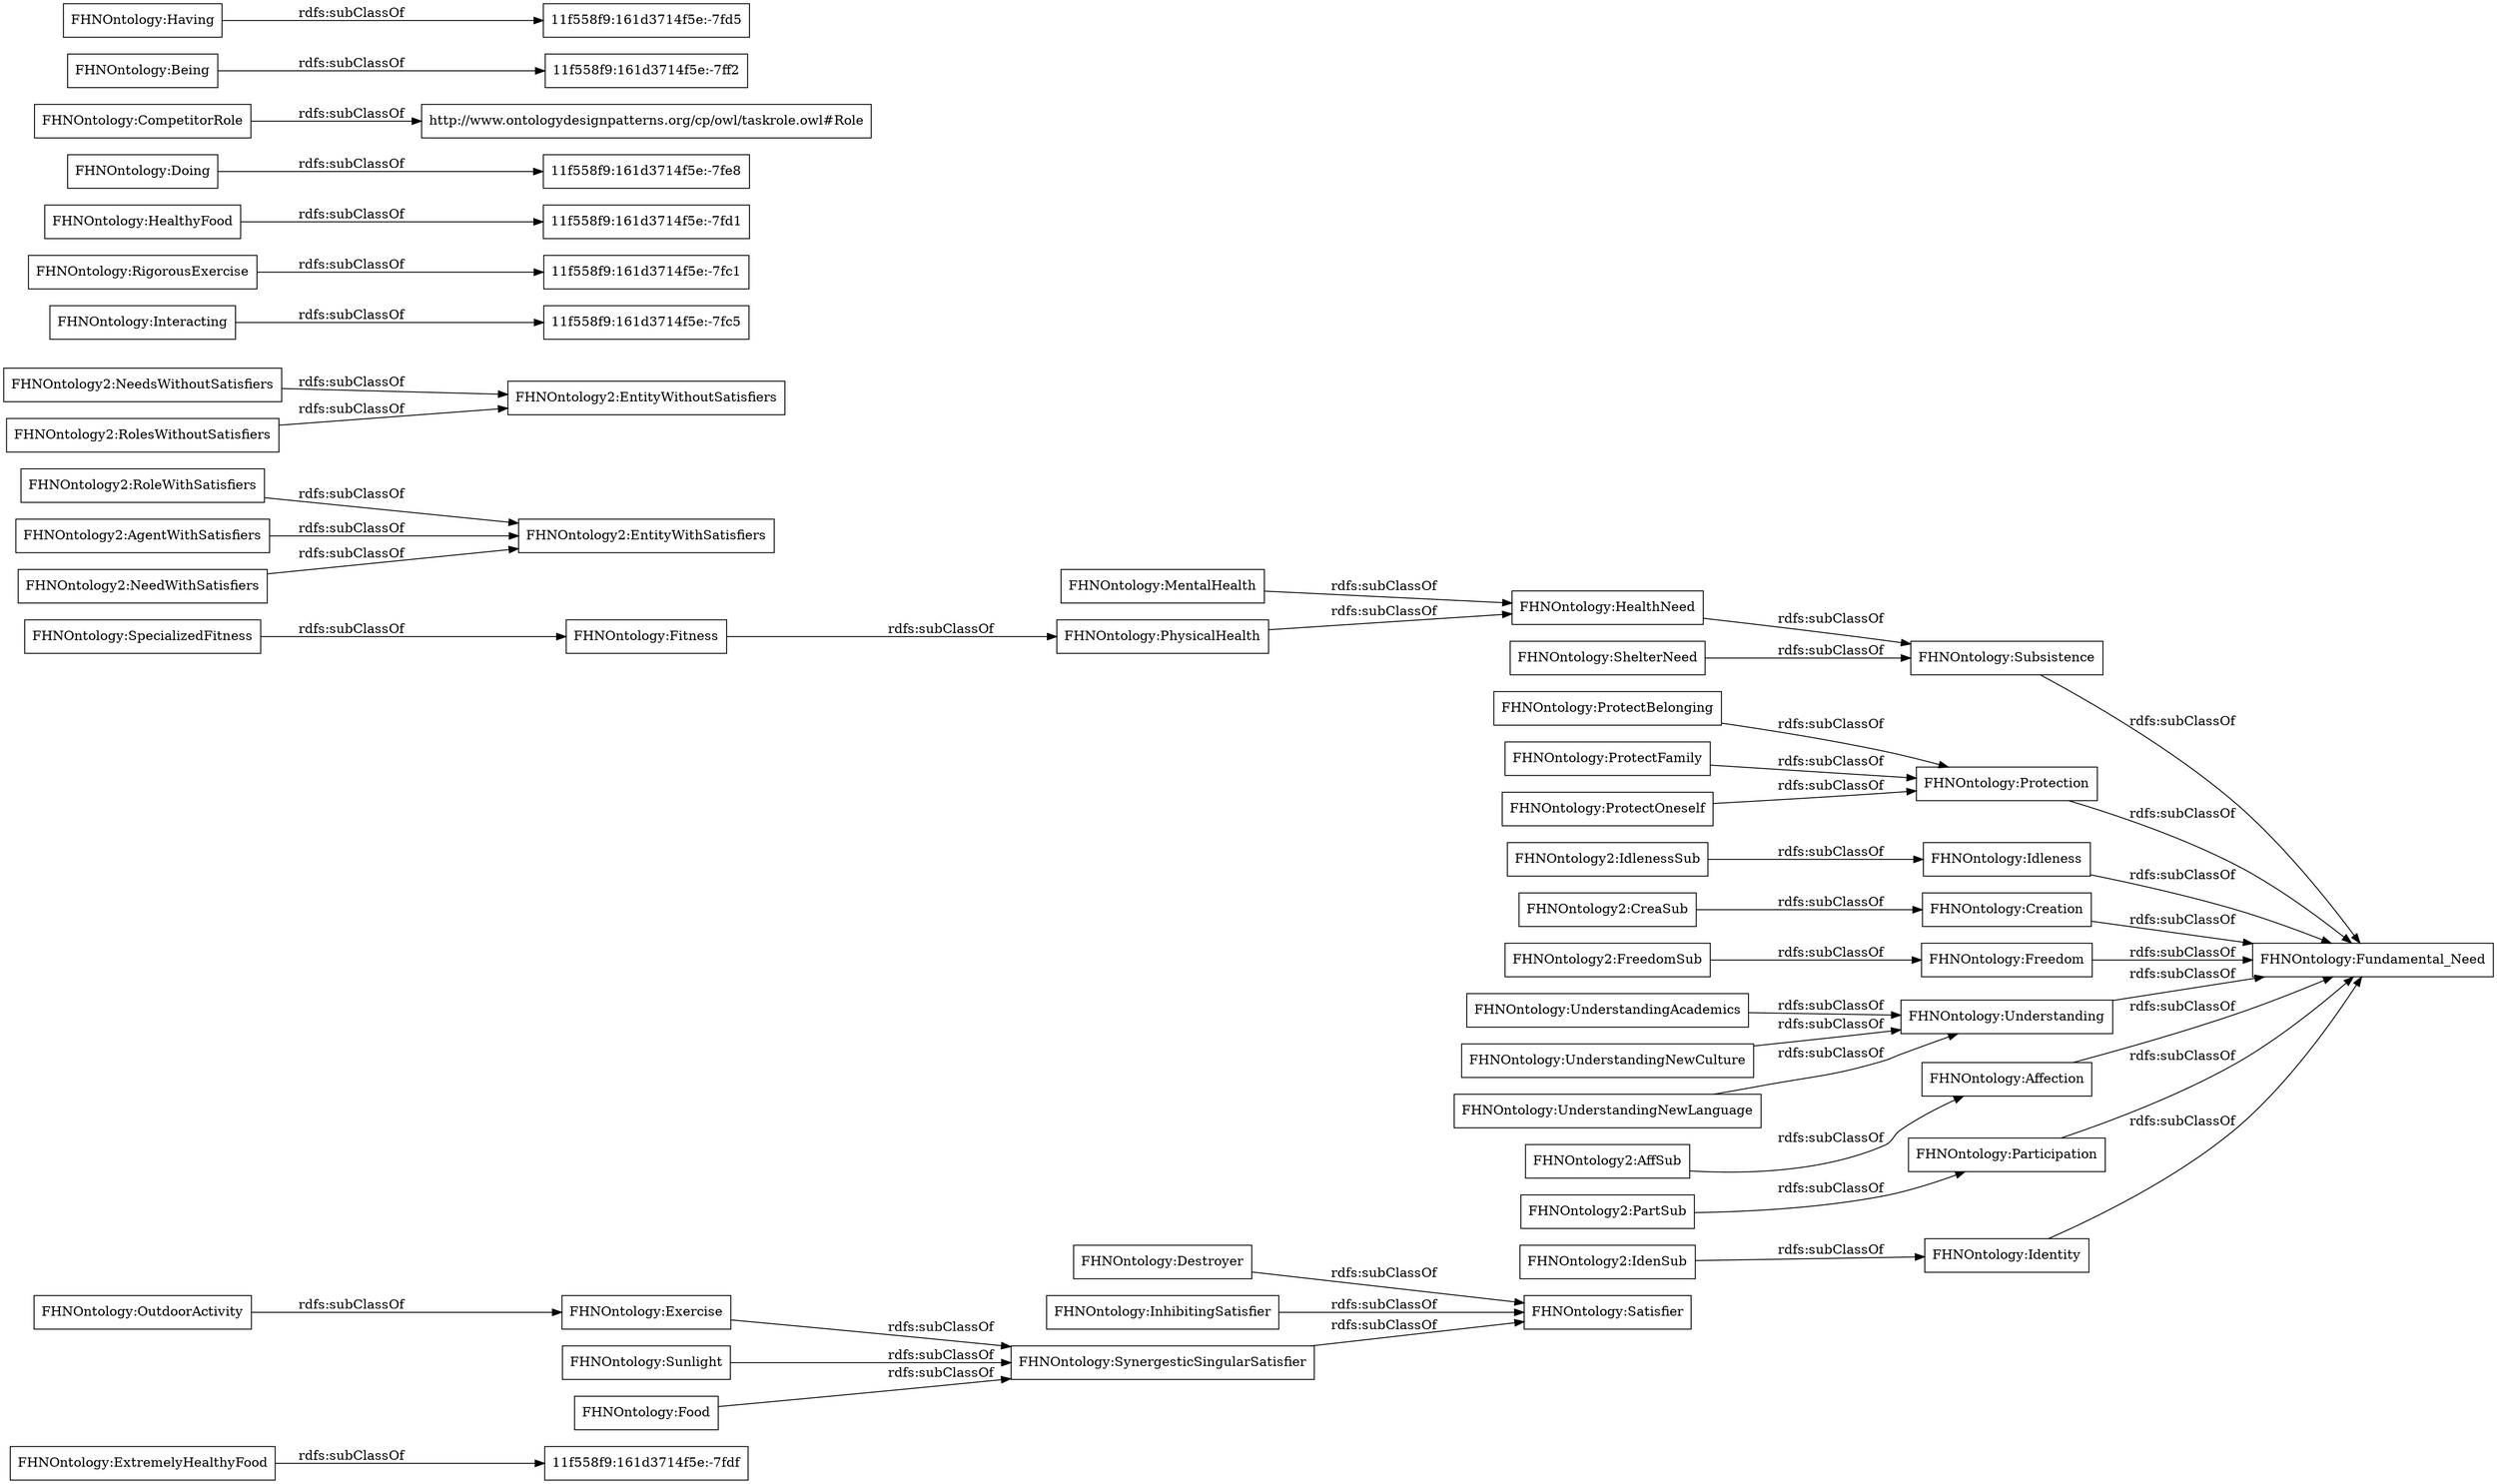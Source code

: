 digraph ar2dtool_diagram { 
rankdir=LR;
size="1000"
node [shape = rectangle, color="black"]; "11f558f9:161d3714f5e:-7fdf" "FHNOntology:SynergesticSingularSatisfier" "FHNOntology:Identity" "FHNOntology2:EntityWithSatisfiers" "FHNOntology2:FreedomSub" "FHNOntology2:NeedsWithoutSatisfiers" "FHNOntology:Exercise" "FHNOntology:ProtectBelonging" "11f558f9:161d3714f5e:-7fc5" "FHNOntology:ProtectFamily" "FHNOntology:Destroyer" "FHNOntology2:IdenSub" "FHNOntology:Subsistence" "FHNOntology:OutdoorActivity" "FHNOntology2:RolesWithoutSatisfiers" "FHNOntology2:CreaSub" "FHNOntology:RigorousExercise" "FHNOntology2:PartSub" "FHNOntology2:RoleWithSatisfiers" "FHNOntology:Fitness" "FHNOntology:Protection" "11f558f9:161d3714f5e:-7fd1" "FHNOntology:Fundamental_Need" "FHNOntology:SpecializedFitness" "11f558f9:161d3714f5e:-7fe8" "FHNOntology2:EntityWithoutSatisfiers" "FHNOntology2:IdlenessSub" "http://www.ontologydesignpatterns.org/cp/owl/taskrole.owl#Role" "FHNOntology:UnderstandingAcademics" "FHNOntology:InhibitingSatisfier" "FHNOntology:Idleness" "11f558f9:161d3714f5e:-7ff2" "FHNOntology:Creation" "FHNOntology:Being" "FHNOntology:UnderstandingNewCulture" "FHNOntology:Freedom" "FHNOntology:MentalHealth" "FHNOntology:Understanding" "11f558f9:161d3714f5e:-7fd5" "FHNOntology:HealthyFood" "FHNOntology:Affection" "FHNOntology:Satisfier" "FHNOntology2:AgentWithSatisfiers" "FHNOntology:UnderstandingNewLanguage" "FHNOntology:HealthNeed" "FHNOntology2:NeedWithSatisfiers" "FHNOntology:PhysicalHealth" "11f558f9:161d3714f5e:-7fc1" "FHNOntology:Doing" "FHNOntology:Interacting" "FHNOntology2:AffSub" "FHNOntology:ShelterNeed" "FHNOntology:CompetitorRole" "FHNOntology:Having" "FHNOntology:ProtectOneself" "FHNOntology:Sunlight" "FHNOntology:Food" "FHNOntology:Participation" "FHNOntology:ExtremelyHealthyFood" ; /*classes style*/
	"FHNOntology:Interacting" -> "11f558f9:161d3714f5e:-7fc5" [ label = "rdfs:subClassOf" ];
	"FHNOntology:UnderstandingNewCulture" -> "FHNOntology:Understanding" [ label = "rdfs:subClassOf" ];
	"FHNOntology:PhysicalHealth" -> "FHNOntology:HealthNeed" [ label = "rdfs:subClassOf" ];
	"FHNOntology:Creation" -> "FHNOntology:Fundamental_Need" [ label = "rdfs:subClassOf" ];
	"FHNOntology:Exercise" -> "FHNOntology:SynergesticSingularSatisfier" [ label = "rdfs:subClassOf" ];
	"FHNOntology:Food" -> "FHNOntology:SynergesticSingularSatisfier" [ label = "rdfs:subClassOf" ];
	"FHNOntology:Affection" -> "FHNOntology:Fundamental_Need" [ label = "rdfs:subClassOf" ];
	"FHNOntology:Identity" -> "FHNOntology:Fundamental_Need" [ label = "rdfs:subClassOf" ];
	"FHNOntology:UnderstandingAcademics" -> "FHNOntology:Understanding" [ label = "rdfs:subClassOf" ];
	"FHNOntology2:FreedomSub" -> "FHNOntology:Freedom" [ label = "rdfs:subClassOf" ];
	"FHNOntology2:RolesWithoutSatisfiers" -> "FHNOntology2:EntityWithoutSatisfiers" [ label = "rdfs:subClassOf" ];
	"FHNOntology:InhibitingSatisfier" -> "FHNOntology:Satisfier" [ label = "rdfs:subClassOf" ];
	"FHNOntology:Being" -> "11f558f9:161d3714f5e:-7ff2" [ label = "rdfs:subClassOf" ];
	"FHNOntology2:NeedWithSatisfiers" -> "FHNOntology2:EntityWithSatisfiers" [ label = "rdfs:subClassOf" ];
	"FHNOntology:Subsistence" -> "FHNOntology:Fundamental_Need" [ label = "rdfs:subClassOf" ];
	"FHNOntology:Participation" -> "FHNOntology:Fundamental_Need" [ label = "rdfs:subClassOf" ];
	"FHNOntology:Doing" -> "11f558f9:161d3714f5e:-7fe8" [ label = "rdfs:subClassOf" ];
	"FHNOntology:SpecializedFitness" -> "FHNOntology:Fitness" [ label = "rdfs:subClassOf" ];
	"FHNOntology:ShelterNeed" -> "FHNOntology:Subsistence" [ label = "rdfs:subClassOf" ];
	"FHNOntology:Understanding" -> "FHNOntology:Fundamental_Need" [ label = "rdfs:subClassOf" ];
	"FHNOntology:Fitness" -> "FHNOntology:PhysicalHealth" [ label = "rdfs:subClassOf" ];
	"FHNOntology:UnderstandingNewLanguage" -> "FHNOntology:Understanding" [ label = "rdfs:subClassOf" ];
	"FHNOntology:Destroyer" -> "FHNOntology:Satisfier" [ label = "rdfs:subClassOf" ];
	"FHNOntology2:RoleWithSatisfiers" -> "FHNOntology2:EntityWithSatisfiers" [ label = "rdfs:subClassOf" ];
	"FHNOntology:CompetitorRole" -> "http://www.ontologydesignpatterns.org/cp/owl/taskrole.owl#Role" [ label = "rdfs:subClassOf" ];
	"FHNOntology:ProtectFamily" -> "FHNOntology:Protection" [ label = "rdfs:subClassOf" ];
	"FHNOntology:MentalHealth" -> "FHNOntology:HealthNeed" [ label = "rdfs:subClassOf" ];
	"FHNOntology2:AgentWithSatisfiers" -> "FHNOntology2:EntityWithSatisfiers" [ label = "rdfs:subClassOf" ];
	"FHNOntology2:PartSub" -> "FHNOntology:Participation" [ label = "rdfs:subClassOf" ];
	"FHNOntology2:NeedsWithoutSatisfiers" -> "FHNOntology2:EntityWithoutSatisfiers" [ label = "rdfs:subClassOf" ];
	"FHNOntology:Protection" -> "FHNOntology:Fundamental_Need" [ label = "rdfs:subClassOf" ];
	"FHNOntology2:IdlenessSub" -> "FHNOntology:Idleness" [ label = "rdfs:subClassOf" ];
	"FHNOntology:ProtectOneself" -> "FHNOntology:Protection" [ label = "rdfs:subClassOf" ];
	"FHNOntology2:IdenSub" -> "FHNOntology:Identity" [ label = "rdfs:subClassOf" ];
	"FHNOntology2:AffSub" -> "FHNOntology:Affection" [ label = "rdfs:subClassOf" ];
	"FHNOntology:SynergesticSingularSatisfier" -> "FHNOntology:Satisfier" [ label = "rdfs:subClassOf" ];
	"FHNOntology:OutdoorActivity" -> "FHNOntology:Exercise" [ label = "rdfs:subClassOf" ];
	"FHNOntology:Freedom" -> "FHNOntology:Fundamental_Need" [ label = "rdfs:subClassOf" ];
	"FHNOntology:HealthNeed" -> "FHNOntology:Subsistence" [ label = "rdfs:subClassOf" ];
	"FHNOntology2:CreaSub" -> "FHNOntology:Creation" [ label = "rdfs:subClassOf" ];
	"FHNOntology:RigorousExercise" -> "11f558f9:161d3714f5e:-7fc1" [ label = "rdfs:subClassOf" ];
	"FHNOntology:ExtremelyHealthyFood" -> "11f558f9:161d3714f5e:-7fdf" [ label = "rdfs:subClassOf" ];
	"FHNOntology:Having" -> "11f558f9:161d3714f5e:-7fd5" [ label = "rdfs:subClassOf" ];
	"FHNOntology:Idleness" -> "FHNOntology:Fundamental_Need" [ label = "rdfs:subClassOf" ];
	"FHNOntology:ProtectBelonging" -> "FHNOntology:Protection" [ label = "rdfs:subClassOf" ];
	"FHNOntology:Sunlight" -> "FHNOntology:SynergesticSingularSatisfier" [ label = "rdfs:subClassOf" ];
	"FHNOntology:HealthyFood" -> "11f558f9:161d3714f5e:-7fd1" [ label = "rdfs:subClassOf" ];

}
